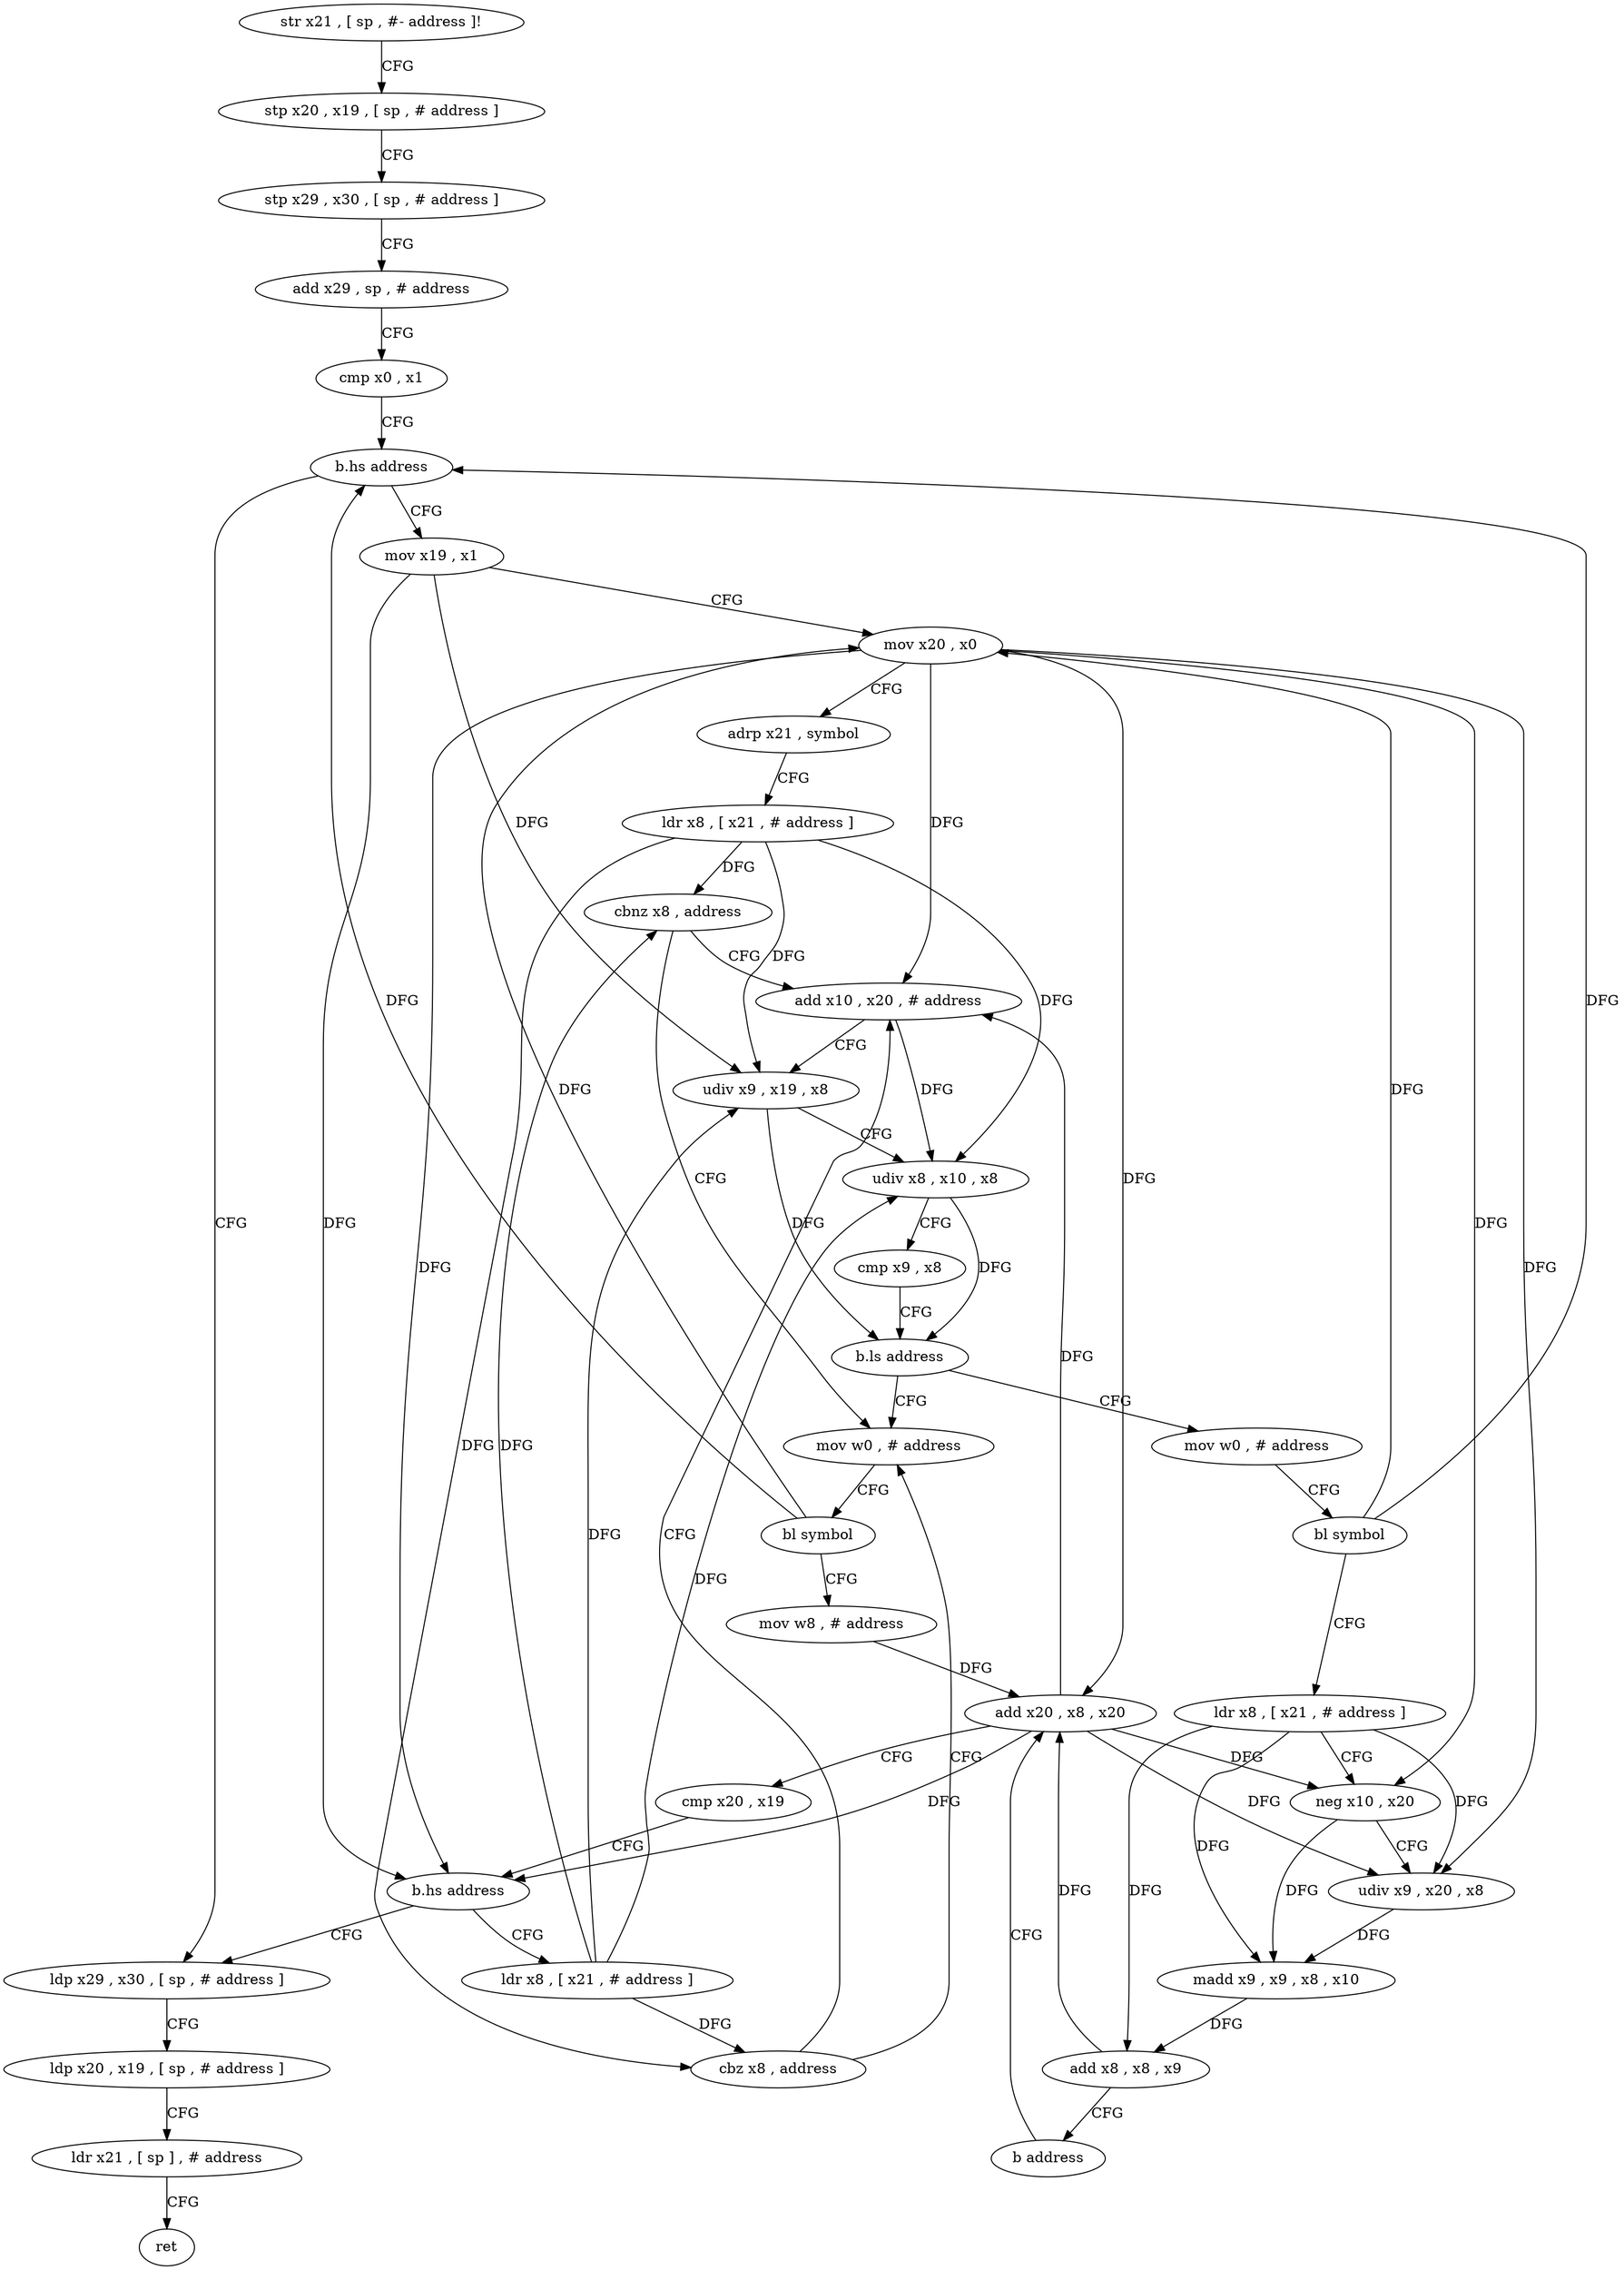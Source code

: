 digraph "func" {
"4232644" [label = "str x21 , [ sp , #- address ]!" ]
"4232648" [label = "stp x20 , x19 , [ sp , # address ]" ]
"4232652" [label = "stp x29 , x30 , [ sp , # address ]" ]
"4232656" [label = "add x29 , sp , # address" ]
"4232660" [label = "cmp x0 , x1" ]
"4232664" [label = "b.hs address" ]
"4232772" [label = "ldp x29 , x30 , [ sp , # address ]" ]
"4232668" [label = "mov x19 , x1" ]
"4232776" [label = "ldp x20 , x19 , [ sp , # address ]" ]
"4232780" [label = "ldr x21 , [ sp ] , # address" ]
"4232784" [label = "ret" ]
"4232672" [label = "mov x20 , x0" ]
"4232676" [label = "adrp x21 , symbol" ]
"4232680" [label = "ldr x8 , [ x21 , # address ]" ]
"4232684" [label = "cbnz x8 , address" ]
"4232720" [label = "add x10 , x20 , # address" ]
"4232688" [label = "mov w0 , # address" ]
"4232724" [label = "udiv x9 , x19 , x8" ]
"4232728" [label = "udiv x8 , x10 , x8" ]
"4232732" [label = "cmp x9 , x8" ]
"4232736" [label = "b.ls address" ]
"4232740" [label = "mov w0 , # address" ]
"4232692" [label = "bl symbol" ]
"4232696" [label = "mov w8 , # address" ]
"4232700" [label = "add x20 , x8 , x20" ]
"4232744" [label = "bl symbol" ]
"4232748" [label = "ldr x8 , [ x21 , # address ]" ]
"4232752" [label = "neg x10 , x20" ]
"4232756" [label = "udiv x9 , x20 , x8" ]
"4232760" [label = "madd x9 , x9 , x8 , x10" ]
"4232764" [label = "add x8 , x8 , x9" ]
"4232768" [label = "b address" ]
"4232712" [label = "ldr x8 , [ x21 , # address ]" ]
"4232716" [label = "cbz x8 , address" ]
"4232704" [label = "cmp x20 , x19" ]
"4232708" [label = "b.hs address" ]
"4232644" -> "4232648" [ label = "CFG" ]
"4232648" -> "4232652" [ label = "CFG" ]
"4232652" -> "4232656" [ label = "CFG" ]
"4232656" -> "4232660" [ label = "CFG" ]
"4232660" -> "4232664" [ label = "CFG" ]
"4232664" -> "4232772" [ label = "CFG" ]
"4232664" -> "4232668" [ label = "CFG" ]
"4232772" -> "4232776" [ label = "CFG" ]
"4232668" -> "4232672" [ label = "CFG" ]
"4232668" -> "4232724" [ label = "DFG" ]
"4232668" -> "4232708" [ label = "DFG" ]
"4232776" -> "4232780" [ label = "CFG" ]
"4232780" -> "4232784" [ label = "CFG" ]
"4232672" -> "4232676" [ label = "CFG" ]
"4232672" -> "4232720" [ label = "DFG" ]
"4232672" -> "4232752" [ label = "DFG" ]
"4232672" -> "4232756" [ label = "DFG" ]
"4232672" -> "4232700" [ label = "DFG" ]
"4232672" -> "4232708" [ label = "DFG" ]
"4232676" -> "4232680" [ label = "CFG" ]
"4232680" -> "4232684" [ label = "DFG" ]
"4232680" -> "4232724" [ label = "DFG" ]
"4232680" -> "4232728" [ label = "DFG" ]
"4232680" -> "4232716" [ label = "DFG" ]
"4232684" -> "4232720" [ label = "CFG" ]
"4232684" -> "4232688" [ label = "CFG" ]
"4232720" -> "4232724" [ label = "CFG" ]
"4232720" -> "4232728" [ label = "DFG" ]
"4232688" -> "4232692" [ label = "CFG" ]
"4232724" -> "4232728" [ label = "CFG" ]
"4232724" -> "4232736" [ label = "DFG" ]
"4232728" -> "4232732" [ label = "CFG" ]
"4232728" -> "4232736" [ label = "DFG" ]
"4232732" -> "4232736" [ label = "CFG" ]
"4232736" -> "4232688" [ label = "CFG" ]
"4232736" -> "4232740" [ label = "CFG" ]
"4232740" -> "4232744" [ label = "CFG" ]
"4232692" -> "4232696" [ label = "CFG" ]
"4232692" -> "4232672" [ label = "DFG" ]
"4232692" -> "4232664" [ label = "DFG" ]
"4232696" -> "4232700" [ label = "DFG" ]
"4232700" -> "4232704" [ label = "CFG" ]
"4232700" -> "4232720" [ label = "DFG" ]
"4232700" -> "4232752" [ label = "DFG" ]
"4232700" -> "4232756" [ label = "DFG" ]
"4232700" -> "4232708" [ label = "DFG" ]
"4232744" -> "4232748" [ label = "CFG" ]
"4232744" -> "4232672" [ label = "DFG" ]
"4232744" -> "4232664" [ label = "DFG" ]
"4232748" -> "4232752" [ label = "CFG" ]
"4232748" -> "4232756" [ label = "DFG" ]
"4232748" -> "4232760" [ label = "DFG" ]
"4232748" -> "4232764" [ label = "DFG" ]
"4232752" -> "4232756" [ label = "CFG" ]
"4232752" -> "4232760" [ label = "DFG" ]
"4232756" -> "4232760" [ label = "DFG" ]
"4232760" -> "4232764" [ label = "DFG" ]
"4232764" -> "4232768" [ label = "CFG" ]
"4232764" -> "4232700" [ label = "DFG" ]
"4232768" -> "4232700" [ label = "CFG" ]
"4232712" -> "4232716" [ label = "DFG" ]
"4232712" -> "4232684" [ label = "DFG" ]
"4232712" -> "4232724" [ label = "DFG" ]
"4232712" -> "4232728" [ label = "DFG" ]
"4232716" -> "4232688" [ label = "CFG" ]
"4232716" -> "4232720" [ label = "CFG" ]
"4232704" -> "4232708" [ label = "CFG" ]
"4232708" -> "4232772" [ label = "CFG" ]
"4232708" -> "4232712" [ label = "CFG" ]
}
